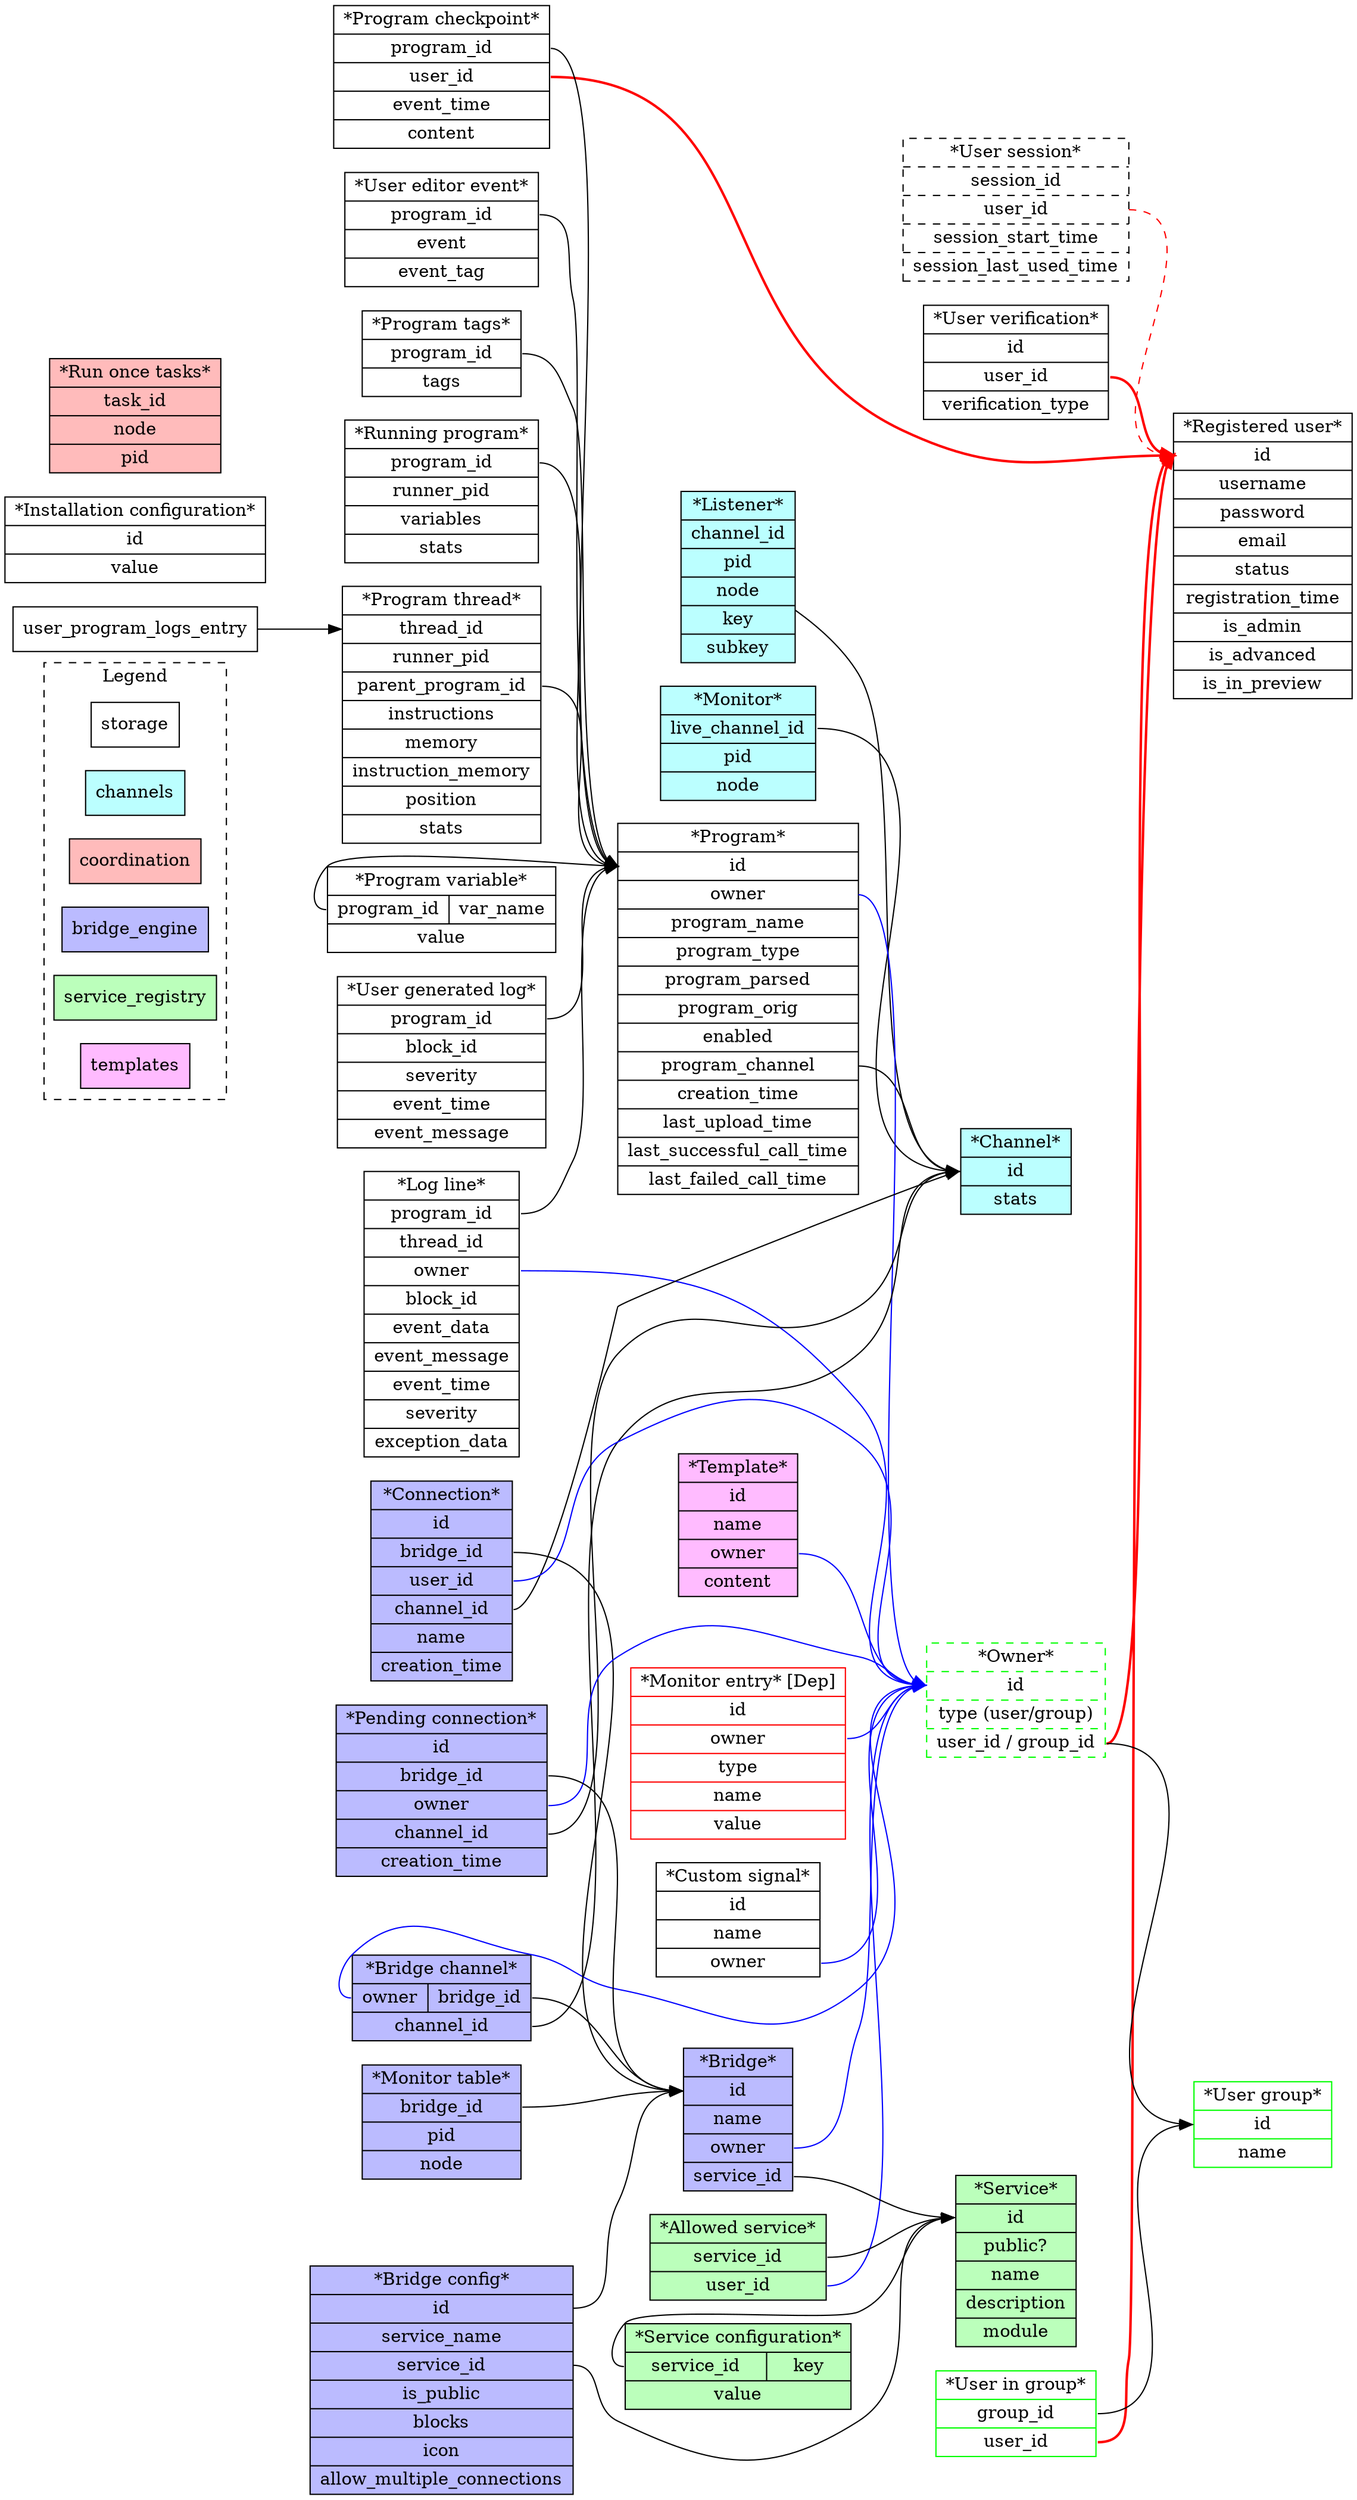digraph g {
  rankdir=LR
  node[shape=record];
  style=dashed;

  subgraph cluster_legend {
    label="Legend"

    storage;
    channels[style=filled,fillcolor="#bbffff"];
    coordination[style=filled,fillcolor="#ffbbbb"]
    bridge_engine[style=filled,fillcolor="#bbbbff"];
    service_registry[style=filled,fillcolor="#bbffbb"]
    templates[style=filled,fillcolor="#ffbbff"]
  }


  subgraph group_core_channels {
    label="Channels";
    node[style=filled,fillcolor="#bbffff"];

    // LIVE_CHANNELS_TABLE | automate_channel_engine_live_channels_table
    live_channels_table_entry[label="*Channel* | <pk> id | stats"];

    // LISTENERS_TABLE | automate_channel_engine_listeners_table
    listeners_table_entry[label="*Listener*| <f0> channel_id | pid | node | key | subkey"];
    listeners_table_entry -> live_channels_table_entry:pk;

    // MONITORS_TABLE | automate_channel_engine_monitors_table
    monitors_table_entry[label="*Monitor* | <f0> live_channel_id | pid | node"];
    monitors_table_entry:f0 -> live_channels_table_entry:pk;
  }

  subgraph group_core_storage {
    label="Storage";

    // REGISTERED_USERS_TABLE | automate_registered_users
    registered_user_entry[label="*Registered user* | <pk> id | username | password | email | status | registration_time | is_admin | is_advanced | is_in_preview"];

    // User group
    user_group[
      color="green",
      label="*User group* | <pk> id | name"]

    // User in group
    user_in_group[color=green, 
      label="*User in group* | <f0> group_id | <f1> user_id"]
    user_in_group:f0 -> user_group:pk
    user_in_group:f1 -> registered_user_entry:pk[style=bold,color="#ff0000"];

    // User or group
    owner[color=green,style=dashed,
      label="*Owner* | <pk> id | type (user/group) | <f1> user_id / group_id"]
    owner:f1 -> user_group:pk
    owner:f1 -> registered_user_entry:pk[style=bold,color="#ff0000"];

    // USER_SESSIONS_TABLE | automate_user_sessions
    user_session_entry[style=dashed, // Maybe a permisisons-based model would be interesting
      label="*User session* | <pk> session_id | <f0> user_id | session_start_time | session_last_used_time"];
    user_session_entry:f0 -> registered_user_entry:pk[style=dashed,color="#ff0000"];

    // // USER_MONITORS_TABLE | automate_user_monitors
    monitor_entry[color=red, // Deprecated
                  label="*Monitor entry* [Dep] | <pk> id | <f0> owner | type | name | value"];
    monitor_entry:f0 -> owner:pk[style=normal,color="#0000ff"];

    // USER_PROGRAMS_TABLE | automate_user_programs
    user_program_entry[label="*Program* | <pk> id | <f0> owner | program_name | program_type | program_parsed | program_orig | enabled | <f1> program_channel | creation_time | last_upload_time | last_successful_call_time | last_failed_call_time"];
    user_program_entry:f0 -> owner:pk[style=normal,color="#0000ff"];
    user_program_entry:f1 -> live_channels_table_entry:pk;

    // USER_PROGRAMS_LOGS_TABLE | automate_user_program_logs
    user_program_log_entry[label="*Log line* | <f0> program_id | <f1> thread_id | <f2> owner | block_id | event_data | event_message | event_time | severity | exception_data"];
    user_program_log_entry:f0 -> user_program_entry:pk;
    user_program_log_entry:f2 -> owner:pk[style=normal,color="#0000ff"];

    // USER_GENERATED_LOGS_TABLE | automate_user_generated_logs
    user_generated_log_entry[label="*User generated log* | <f0> program_id | block_id | severity | event_time | event_message"]
    user_generated_log_entry:f0 -> user_program_entry:pk;

    // USER_PROGRAM_EVENTS_TABLE | automate_user_program_events
    user_program_editor_event[label="*User editor event* | <f0> program_id | event | event_tag"]
    user_program_editor_event:f0 -> user_program_entry:pk;

    // USER_PROGRAM_CHECKPOINTS_TABLE | automate_user_program_checkpoints
    user_program_checkpoint[label="*Program checkpoint* | <f0> program_id | <f1> user_id | event_time | content"]
    user_program_checkpoint:f0 -> user_program_entry:pk;
    user_program_checkpoint:f1 -> registered_user_entry:pk[style=bold,color="#ff0000"];

    // PROGRAM_TAGS_TABLE | automate_program_tags
    program_tags_entry[label="*Program tags* | <f0> program_id | tags"];
    program_tags_entry:f0 -> user_program_entry:pk;

    // RUNNING_PROGRAMS_TABLE | automate_running_programs
    running_program_entry[label="*Running program*| <f0> program_id | runner_pid | variables | stats"];
    running_program_entry:f0 -> user_program_entry:pk;

    // RUNNING_THREADS_TABLE | automate_running_program_threads
    running_program_thread_entry[label="*Program thread* | <pk> thread_id | runner_pid | <f0> parent_program_id | instructions | memory | instruction_memory | position | stats"];
    user_program_logs_entry:f1 -> running_program_thread_entry:pk;
    running_program_thread_entry:f0 -> user_program_entry:pk;

    // PROGRAM_VARIABLE_TABLE | automate_program_variable_table
    program_variable_table_entry[label="*Program variable* | {<f0> program_id | var_name} | value"];
    program_variable_table_entry:f0 -> user_program_entry:pk;  // Not sure if user program or running program

    // CUSTOM_SIGNALS_TABLE | automate_custom_signals_table
    custom_signal_entry[label="*Custom signal* | <pk> id | name | <f0> owner"];
    custom_signal_entry:f0 -> owner:pk[style=normal,color="#0000ff"];

    // INSTALLATION_CONFIGURATION_TABLE | automate_installation_configuration
    storage_configuration_entry[label="*Installation configuration* | <pk> id | value"];

    // USER_VERIFICATION_TABLE | automate_user_verification_table
    user_verification_entry[label="*User verification* | <pk> id | <f0> user_id | verification_type"]
    user_verification_entry:f0 -> registered_user_entry:pk[style=bold,color="#ff0000"];
  }

  subgraph group_coordination {
    label="Coordination";
    node[style=filled,fillcolor="#ffbbbb"];

    // RUN_ONCE_TASKS_TABLE | automate_coordination_run_once_tasks
    run_once_tasks_table_entry[label="*Run once tasks* | <pk> task_id | node | pid"]
  }

  subgraph group_registry_services {
    label="Service registry";
    node[style=filled,fillcolor="#bbffbb"]

    // SERVICE_REGISTRY_TABLE | automate_service_registry_services_table
    services_table_entry[label="*Service* | <pk> id | public? | name | description | module"];

    // USER_SERVICE_ALLOWANCE_TABLE | automate_service_registry_user_service_allowance_table
    user_service_allowance_entry[label="*Allowed service*| <f0> service_id | <f1> user_id"];
    user_service_allowance_entry:f0 -> services_table_entry:pk;
    user_service_allowance_entry:f1 -> owner:pk[style=normal,color="#0000ff"];

    // SERVICE_CONFIGURATION_TABLE | automate_service_registry_service_configuration_table
    service_configuration_entry[label="*Service configuration* | { <f0> service_id | key } | value "];
    service_configuration_entry:f0 -> services_table_entry:pk;
  }

  subgraph group_bridges {
    label="Bridge engine";

    node[style=filled,fillcolor="#bbbbff"]

    // SERVICE_PORT_TABLE | automate_service_port_table
    service_port_entry[label="*Bridge* | <pk> id | name | <f0> owner | <f1> service_id"]
    service_port_entry:f0 -> owner:pk[style=normal,color="#0000ff"];
    service_port_entry:f1 -> services_table_entry:pk;

    // SERVICE_PORT_CONFIGURATION_TABLE | automate_service_port_configuration_table
    service_port_configuration[label="*Bridge config* | <pk> id | service_name | <f0> service_id | is_public | blocks | icon | allow_multiple_connections"]
    service_port_configuration:pk -> service_port_entry:pk;
    service_port_configuration:f0 -> services_table_entry:pk


    // SERVICE_PORT_CHANNEL_TABLE | automate_service_port_channel_table
    service_port_monitor_channel_entry[label="*Bridge channel* | { <f0> owner | <f1> bridge_id } | <f2> channel_id"]
    service_port_monitor_channel_entry:f0 -> owner:pk[style=normal,color="#0000ff"];
    service_port_monitor_channel_entry:f1 -> service_port_entry:pk;
    service_port_monitor_channel_entry:f2 -> live_channels_table_entry:pk;

    // SERVICE_PORT_CHANNEL_MONITORS_TABLE | automate_service_port_channel_monitors_table
    channel_monitor_table_entry[label="*Monitor table* | {<f0> bridge_id} | pid | node"]
    channel_monitor_table_entry:f0 -> service_port_entry:pk

    // USER_TO_BRIDGE_CONNECTION_TABLE | automate_service_port_channel_user_to_bridge_connection_table    // Bridge connection
    user_to_bridge_connection_entry[
                     label="*Connection* | <pk> id | <f0> bridge_id | <f1> user_id | <f2> channel_id | name | creation_time"]
    user_to_bridge_connection_entry:f0 -> service_port_entry:pk
    user_to_bridge_connection_entry:f1 -> owner:pk[style=normal,color="#0000ff"];
    user_to_bridge_connection_entry:f2 -> live_channels_table_entry:pk
    // Connection data might store data from the bridges

    pending_connection_entry[label="*Pending connection* | <pk> id | <f0> bridge_id | <f1> owner | <f2> channel_id | creation_time"]
    pending_connection_entry:f0 -> service_port_entry:pk
    pending_connection_entry:f1 -> owner:pk[style=normal,color="#0000ff"];
    pending_connection_entry:f2 -> live_channels_table_entry:pk


  }

  subgraph group_core_template_engine {
    label="Template engine"
    node[style=filled,fillcolor="#ffbbff"]

    // TEMPLATE_TABLE | automate_template_engine_templates_table
    template_entry[label="*Template* | <pk> id | name | <f0> owner | content"]
    template_entry:f0 -> owner:pk[style=normal,color="#0000ff"];

  }
}
